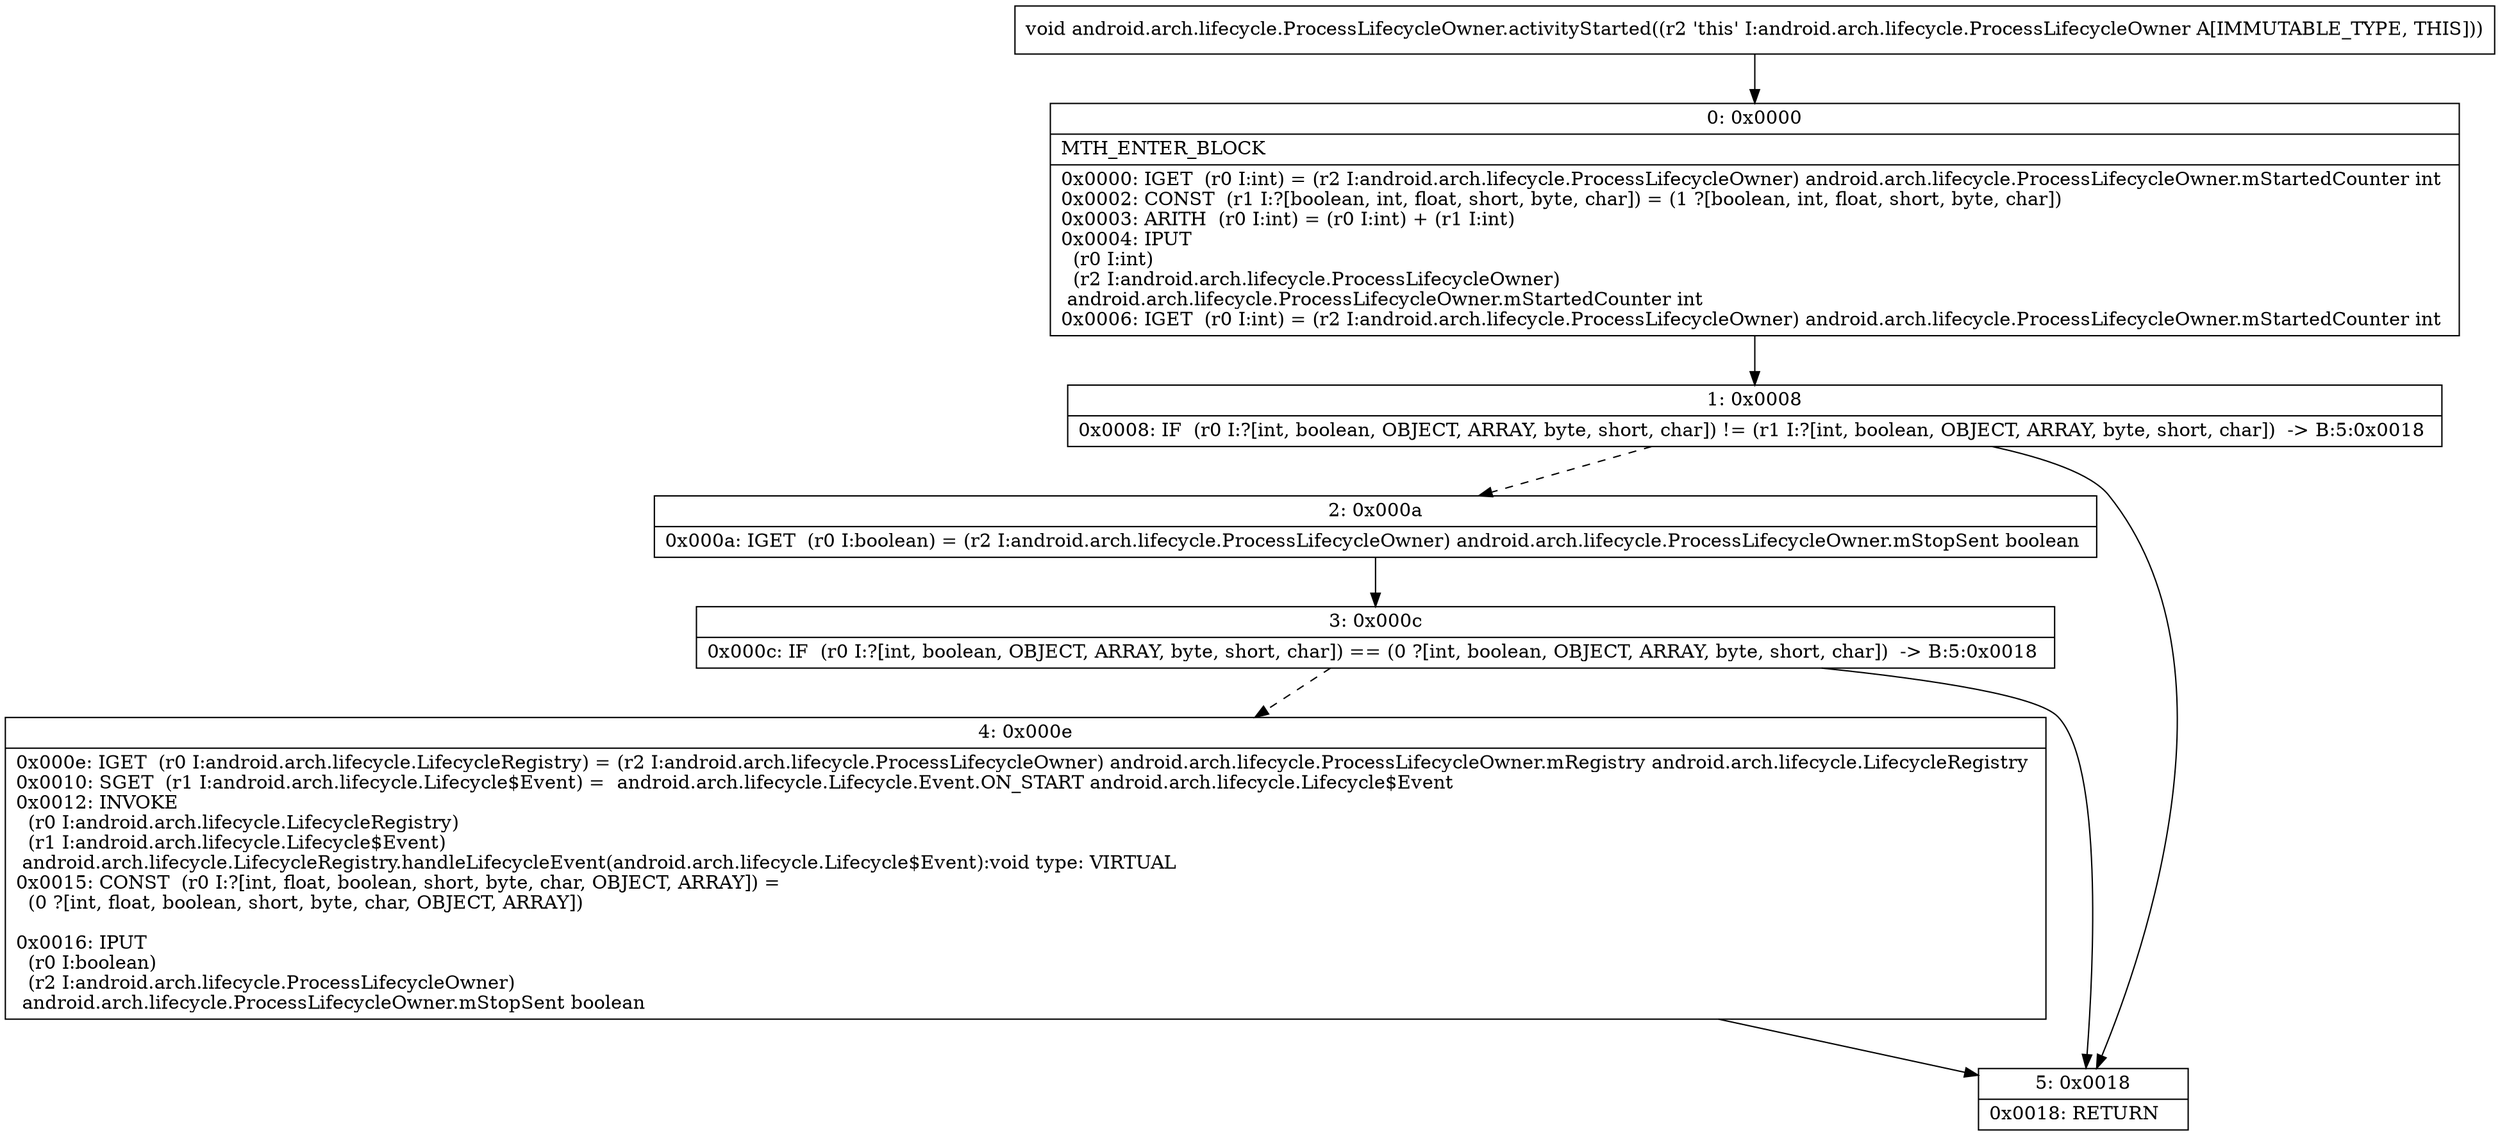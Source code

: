 digraph "CFG forandroid.arch.lifecycle.ProcessLifecycleOwner.activityStarted()V" {
Node_0 [shape=record,label="{0\:\ 0x0000|MTH_ENTER_BLOCK\l|0x0000: IGET  (r0 I:int) = (r2 I:android.arch.lifecycle.ProcessLifecycleOwner) android.arch.lifecycle.ProcessLifecycleOwner.mStartedCounter int \l0x0002: CONST  (r1 I:?[boolean, int, float, short, byte, char]) = (1 ?[boolean, int, float, short, byte, char]) \l0x0003: ARITH  (r0 I:int) = (r0 I:int) + (r1 I:int) \l0x0004: IPUT  \l  (r0 I:int)\l  (r2 I:android.arch.lifecycle.ProcessLifecycleOwner)\l android.arch.lifecycle.ProcessLifecycleOwner.mStartedCounter int \l0x0006: IGET  (r0 I:int) = (r2 I:android.arch.lifecycle.ProcessLifecycleOwner) android.arch.lifecycle.ProcessLifecycleOwner.mStartedCounter int \l}"];
Node_1 [shape=record,label="{1\:\ 0x0008|0x0008: IF  (r0 I:?[int, boolean, OBJECT, ARRAY, byte, short, char]) != (r1 I:?[int, boolean, OBJECT, ARRAY, byte, short, char])  \-\> B:5:0x0018 \l}"];
Node_2 [shape=record,label="{2\:\ 0x000a|0x000a: IGET  (r0 I:boolean) = (r2 I:android.arch.lifecycle.ProcessLifecycleOwner) android.arch.lifecycle.ProcessLifecycleOwner.mStopSent boolean \l}"];
Node_3 [shape=record,label="{3\:\ 0x000c|0x000c: IF  (r0 I:?[int, boolean, OBJECT, ARRAY, byte, short, char]) == (0 ?[int, boolean, OBJECT, ARRAY, byte, short, char])  \-\> B:5:0x0018 \l}"];
Node_4 [shape=record,label="{4\:\ 0x000e|0x000e: IGET  (r0 I:android.arch.lifecycle.LifecycleRegistry) = (r2 I:android.arch.lifecycle.ProcessLifecycleOwner) android.arch.lifecycle.ProcessLifecycleOwner.mRegistry android.arch.lifecycle.LifecycleRegistry \l0x0010: SGET  (r1 I:android.arch.lifecycle.Lifecycle$Event) =  android.arch.lifecycle.Lifecycle.Event.ON_START android.arch.lifecycle.Lifecycle$Event \l0x0012: INVOKE  \l  (r0 I:android.arch.lifecycle.LifecycleRegistry)\l  (r1 I:android.arch.lifecycle.Lifecycle$Event)\l android.arch.lifecycle.LifecycleRegistry.handleLifecycleEvent(android.arch.lifecycle.Lifecycle$Event):void type: VIRTUAL \l0x0015: CONST  (r0 I:?[int, float, boolean, short, byte, char, OBJECT, ARRAY]) = \l  (0 ?[int, float, boolean, short, byte, char, OBJECT, ARRAY])\l \l0x0016: IPUT  \l  (r0 I:boolean)\l  (r2 I:android.arch.lifecycle.ProcessLifecycleOwner)\l android.arch.lifecycle.ProcessLifecycleOwner.mStopSent boolean \l}"];
Node_5 [shape=record,label="{5\:\ 0x0018|0x0018: RETURN   \l}"];
MethodNode[shape=record,label="{void android.arch.lifecycle.ProcessLifecycleOwner.activityStarted((r2 'this' I:android.arch.lifecycle.ProcessLifecycleOwner A[IMMUTABLE_TYPE, THIS])) }"];
MethodNode -> Node_0;
Node_0 -> Node_1;
Node_1 -> Node_2[style=dashed];
Node_1 -> Node_5;
Node_2 -> Node_3;
Node_3 -> Node_4[style=dashed];
Node_3 -> Node_5;
Node_4 -> Node_5;
}

